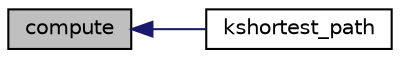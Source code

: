 digraph "compute"
{
  edge [fontname="Helvetica",fontsize="10",labelfontname="Helvetica",labelfontsize="10"];
  node [fontname="Helvetica",fontsize="10",shape=record];
  rankdir="LR";
  Node1 [label="compute",height=0.2,width=0.4,color="black", fillcolor="grey75", style="filled" fontcolor="black"];
  Node1 -> Node2 [dir="back",color="midnightblue",fontsize="10",style="solid",fontname="Helvetica"];
  Node2 [label="kshortest_path",height=0.2,width=0.4,color="black", fillcolor="white", style="filled",URL="$ksp_8c.html#a44f9fbe5816152227d56c4dbaea59e7d"];
}
